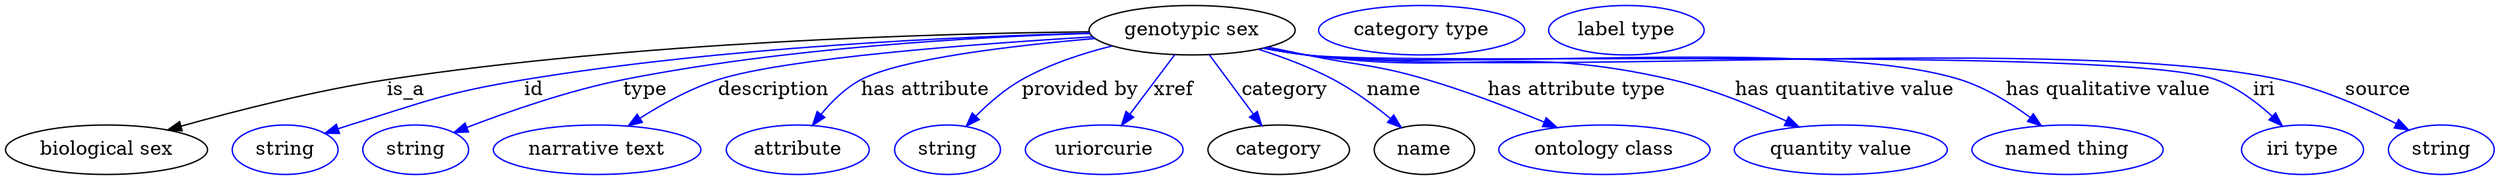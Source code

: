 digraph {
	graph [bb="0,0,1808.8,123"];
	node [label="\N"];
	"genotypic sex"	[height=0.5,
		label="genotypic sex",
		pos="862.44,105",
		width=2.0762];
	"biological sex"	[height=0.5,
		pos="73.443,18",
		width=2.0401];
	"genotypic sex" -> "biological sex"	[label=is_a,
		lp="296.44,61.5",
		pos="e,118.66,32.237 787.85,103.65 677.02,102.19 462.55,95.768 282.44,69 229.49,61.13 170.23,46.373 128.38,34.922"];
	id	[color=blue,
		height=0.5,
		label=string,
		pos="203.44,18",
		width=1.0652];
	"genotypic sex" -> id	[color=blue,
		label=id,
		lp="384.44,61.5",
		pos="e,232.83,29.712 787.99,102.87 692.36,100.45 521.53,92.858 377.44,69 330.17,61.172 277.49,44.936 242.61,33.082",
		style=solid];
	type	[color=blue,
		height=0.5,
		label=string,
		pos="298.44,18",
		width=1.0652];
	"genotypic sex" -> type	[color=blue,
		label=type,
		lp="465.44,61.5",
		pos="e,326.27,30.508 788.25,102.73 705.04,100.16 566.4,92.38 449.44,69 409.79,61.073 366.09,45.853 335.95,34.278",
		style=solid];
	description	[color=blue,
		height=0.5,
		label="narrative text",
		pos="430.44,18",
		width=2.0943];
	"genotypic sex" -> description	[color=blue,
		label=description,
		lp="557.94,61.5",
		pos="e,452.83,35.406 790.18,100.22 704.32,95.118 566.51,84.792 517.44,69 497.57,62.606 477.25,51.245 461.24,40.967",
		style=solid];
	"has attribute"	[color=blue,
		height=0.5,
		label=attribute,
		pos="575.44,18",
		width=1.4443];
	"genotypic sex" -> "has attribute"	[color=blue,
		label="has attribute",
		lp="667.44,61.5",
		pos="e,585.91,35.748 791.53,99.096 730.99,93.943 649.27,84.407 620.44,69 609.29,63.04 599.52,53.176 591.96,43.778",
		style=solid];
	"provided by"	[color=blue,
		height=0.5,
		label=string,
		pos="683.44,18",
		width=1.0652];
	"genotypic sex" -> "provided by"	[color=blue,
		label="provided by",
		lp="779.94,61.5",
		pos="e,697.04,35.116 803.89,93.659 782.13,88.287 757.8,80.386 737.44,69 725.13,62.11 713.38,51.856 704.01,42.424",
		style=solid];
	xref	[color=blue,
		height=0.5,
		label=uriorcurie,
		pos="797.44,18",
		width=1.5887];
	"genotypic sex" -> xref	[color=blue,
		label=xref,
		lp="848.94,61.5",
		pos="e,810.26,35.758 849.6,87.207 840.16,74.866 827.19,57.894 816.54,43.967",
		style=solid];
	category	[height=0.5,
		pos="924.44,18",
		width=1.4263];
	"genotypic sex" -> category	[color=blue,
		label=category,
		lp="928.94,61.5",
		pos="e,912.22,35.758 874.69,87.207 883.69,74.866 896.07,57.894 906.23,43.967",
		style=solid];
	name	[height=0.5,
		pos="1030.4,18",
		width=1.011];
	"genotypic sex" -> name	[color=blue,
		label=name,
		lp="1008.4,61.5",
		pos="e,1013.6,34.206 910.21,91.071 927.78,85.43 947.51,78.022 964.44,69 979.08,61.203 993.93,50.278 1005.8,40.628",
		style=solid];
	"has attribute type"	[color=blue,
		height=0.5,
		label="ontology class",
		pos="1161.4,18",
		width=2.1304];
	"genotypic sex" -> "has attribute type"	[color=blue,
		label="has attribute type",
		lp="1141.4,61.5",
		pos="e,1126.9,34.182 917.48,92.724 966.59,82.654 1031,69.42 1032.4,69 1061.3,60.494 1092.9,48.329 1117.5,38.128",
		style=solid];
	"has quantitative value"	[color=blue,
		height=0.5,
		label="quantity value",
		pos="1333.4,18",
		width=2.1484];
	"genotypic sex" -> "has quantitative value"	[color=blue,
		label="has quantitative value",
		lp="1336.4,61.5",
		pos="e,1303,34.567 914.95,92.138 925.03,90.176 935.53,88.345 945.44,87 1062.4,71.121 1095.4,95.563 1210.4,69 1239.3,62.344 1270.1,49.798 \
1293.7,38.939",
		style=solid];
	"has qualitative value"	[color=blue,
		height=0.5,
		label="named thing",
		pos="1498.4,18",
		width=1.9318];
	"genotypic sex" -> "has qualitative value"	[color=blue,
		label="has qualitative value",
		lp="1527.9,61.5",
		pos="e,1479.4,35.356 914.48,91.983 924.69,90.009 935.37,88.214 945.44,87 1050.3,74.36 1319.7,100.62 1420.4,69 1438.7,63.259 1456.9,52.017 \
1471.1,41.645",
		style=solid];
	iri	[color=blue,
		height=0.5,
		label="iri type",
		pos="1669.4,18",
		width=1.2277];
	"genotypic sex" -> iri	[color=blue,
		label=iri,
		lp="1641.4,61.5",
		pos="e,1654.7,35.388 914.47,91.897 924.68,89.931 935.36,88.161 945.44,87 1018.4,78.597 1537.4,94.127 1606.4,69 1621.6,63.466 1636,52.698 \
1647.1,42.568",
		style=solid];
	source	[color=blue,
		height=0.5,
		label=string,
		pos="1770.4,18",
		width=1.0652];
	"genotypic sex" -> source	[color=blue,
		label=source,
		lp="1724.4,61.5",
		pos="e,1746.7,32.335 914.02,91.968 924.37,89.969 935.21,88.168 945.44,87 1101.8,69.141 1499.7,102.52 1653.4,69 1683.2,62.508 1714.9,48.487 \
1737.8,36.941",
		style=solid];
	"named thing_category"	[color=blue,
		height=0.5,
		label="category type",
		pos="1029.4,105",
		width=2.0762];
	attribute_name	[color=blue,
		height=0.5,
		label="label type",
		pos="1178.4,105",
		width=1.5707];
}
